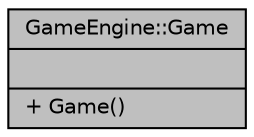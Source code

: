 digraph "GameEngine::Game"
{
  edge [fontname="Helvetica",fontsize="10",labelfontname="Helvetica",labelfontsize="10"];
  node [fontname="Helvetica",fontsize="10",shape=record];
  Node1 [label="{GameEngine::Game\n||+ Game()\l}",height=0.2,width=0.4,color="black", fillcolor="grey75", style="filled", fontcolor="black"];
}

